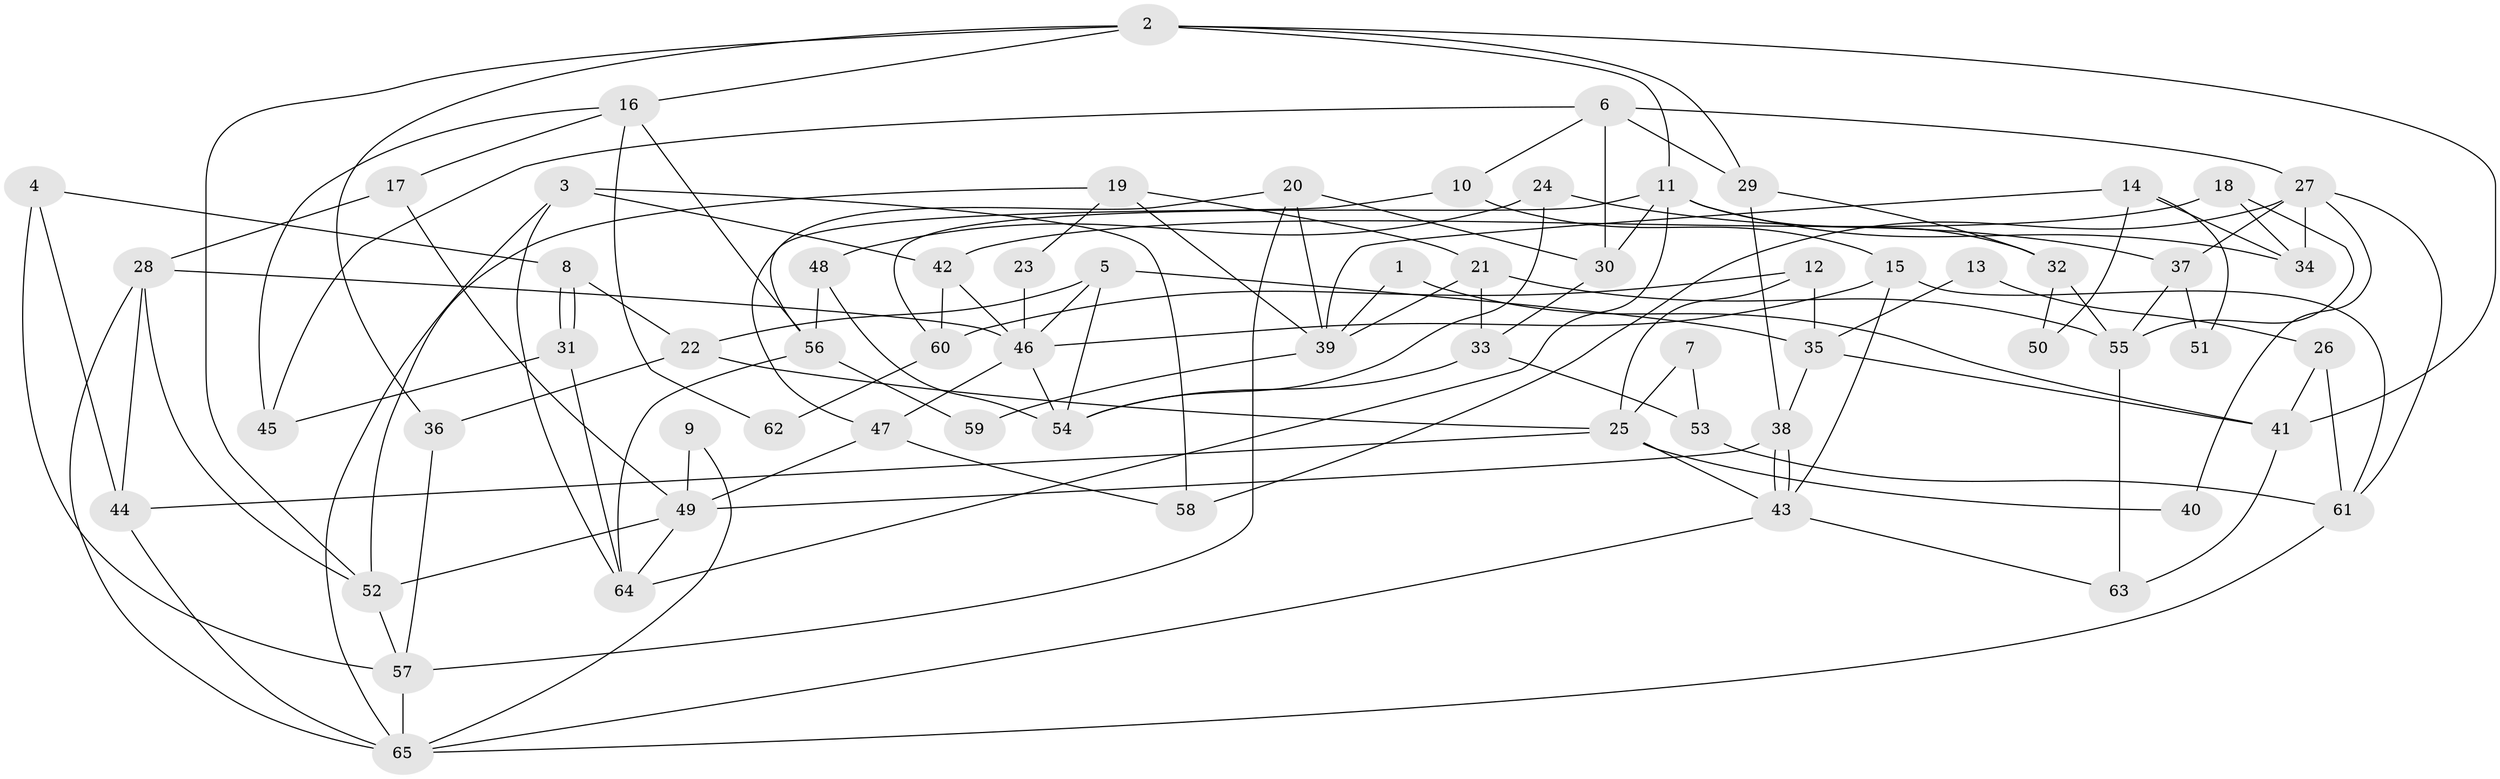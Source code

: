 // Generated by graph-tools (version 1.1) at 2025/26/03/09/25 03:26:14]
// undirected, 65 vertices, 130 edges
graph export_dot {
graph [start="1"]
  node [color=gray90,style=filled];
  1;
  2;
  3;
  4;
  5;
  6;
  7;
  8;
  9;
  10;
  11;
  12;
  13;
  14;
  15;
  16;
  17;
  18;
  19;
  20;
  21;
  22;
  23;
  24;
  25;
  26;
  27;
  28;
  29;
  30;
  31;
  32;
  33;
  34;
  35;
  36;
  37;
  38;
  39;
  40;
  41;
  42;
  43;
  44;
  45;
  46;
  47;
  48;
  49;
  50;
  51;
  52;
  53;
  54;
  55;
  56;
  57;
  58;
  59;
  60;
  61;
  62;
  63;
  64;
  65;
  1 -- 41;
  1 -- 39;
  2 -- 11;
  2 -- 52;
  2 -- 16;
  2 -- 29;
  2 -- 36;
  2 -- 41;
  3 -- 58;
  3 -- 64;
  3 -- 42;
  3 -- 65;
  4 -- 57;
  4 -- 8;
  4 -- 44;
  5 -- 54;
  5 -- 35;
  5 -- 22;
  5 -- 46;
  6 -- 29;
  6 -- 10;
  6 -- 27;
  6 -- 30;
  6 -- 45;
  7 -- 53;
  7 -- 25;
  8 -- 31;
  8 -- 31;
  8 -- 22;
  9 -- 65;
  9 -- 49;
  10 -- 47;
  10 -- 15;
  11 -- 64;
  11 -- 30;
  11 -- 32;
  11 -- 34;
  11 -- 60;
  12 -- 60;
  12 -- 25;
  12 -- 35;
  13 -- 35;
  13 -- 26;
  14 -- 39;
  14 -- 34;
  14 -- 50;
  14 -- 51;
  15 -- 43;
  15 -- 46;
  15 -- 61;
  16 -- 17;
  16 -- 45;
  16 -- 56;
  16 -- 62;
  17 -- 49;
  17 -- 28;
  18 -- 42;
  18 -- 34;
  18 -- 55;
  19 -- 21;
  19 -- 52;
  19 -- 23;
  19 -- 39;
  20 -- 39;
  20 -- 57;
  20 -- 30;
  20 -- 56;
  21 -- 33;
  21 -- 55;
  21 -- 39;
  22 -- 25;
  22 -- 36;
  23 -- 46;
  24 -- 48;
  24 -- 37;
  24 -- 54;
  25 -- 44;
  25 -- 43;
  25 -- 40;
  26 -- 41;
  26 -- 61;
  27 -- 61;
  27 -- 34;
  27 -- 37;
  27 -- 40;
  27 -- 58;
  28 -- 44;
  28 -- 52;
  28 -- 46;
  28 -- 65;
  29 -- 32;
  29 -- 38;
  30 -- 33;
  31 -- 45;
  31 -- 64;
  32 -- 55;
  32 -- 50;
  33 -- 54;
  33 -- 53;
  35 -- 38;
  35 -- 41;
  36 -- 57;
  37 -- 55;
  37 -- 51;
  38 -- 43;
  38 -- 43;
  38 -- 49;
  39 -- 59;
  41 -- 63;
  42 -- 46;
  42 -- 60;
  43 -- 65;
  43 -- 63;
  44 -- 65;
  46 -- 47;
  46 -- 54;
  47 -- 49;
  47 -- 58;
  48 -- 56;
  48 -- 54;
  49 -- 64;
  49 -- 52;
  52 -- 57;
  53 -- 61;
  55 -- 63;
  56 -- 59;
  56 -- 64;
  57 -- 65;
  60 -- 62;
  61 -- 65;
}

